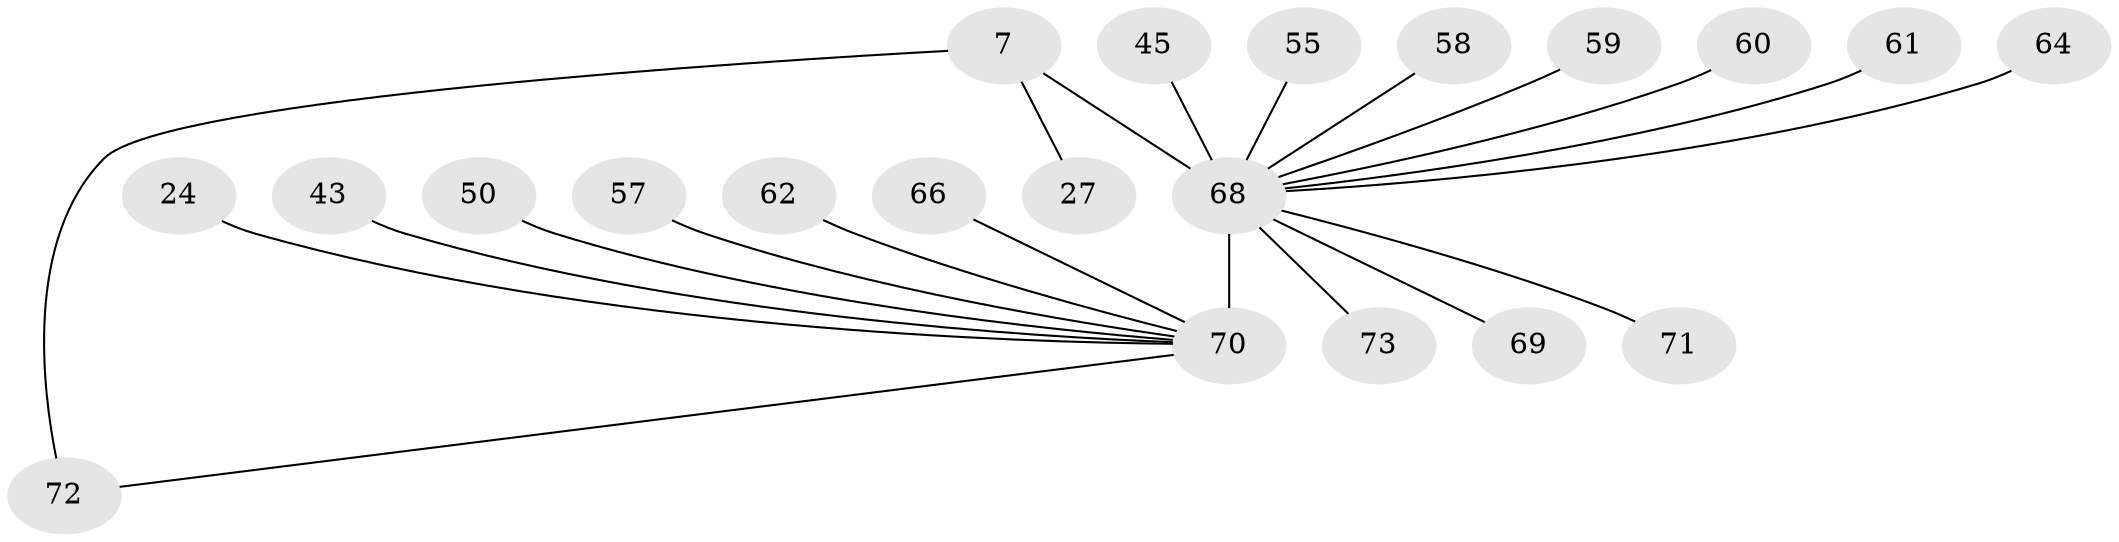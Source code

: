 // original degree distribution, {8: 0.0273972602739726, 7: 0.0273972602739726, 4: 0.0821917808219178, 2: 0.3287671232876712, 6: 0.0136986301369863, 5: 0.0547945205479452, 3: 0.1643835616438356, 1: 0.3013698630136986}
// Generated by graph-tools (version 1.1) at 2025/44/03/04/25 21:44:50]
// undirected, 21 vertices, 21 edges
graph export_dot {
graph [start="1"]
  node [color=gray90,style=filled];
  7 [super="+3"];
  24;
  27;
  43;
  45;
  50;
  55 [super="+53"];
  57;
  58 [super="+56"];
  59 [super="+5"];
  60;
  61;
  62;
  64;
  66 [super="+26"];
  68 [super="+48+2+54+37+42+63"];
  69;
  70 [super="+52+14+40+30+65+47+49"];
  71 [super="+67"];
  72 [super="+20+35"];
  73;
  7 -- 72 [weight=2];
  7 -- 27;
  7 -- 68 [weight=8];
  24 -- 70;
  43 -- 70;
  45 -- 68;
  50 -- 70;
  55 -- 68;
  57 -- 70;
  58 -- 68 [weight=2];
  59 -- 68 [weight=2];
  60 -- 68;
  61 -- 68;
  62 -- 70;
  64 -- 68;
  66 -- 70;
  68 -- 70 [weight=11];
  68 -- 69;
  68 -- 71;
  68 -- 73;
  70 -- 72;
}
